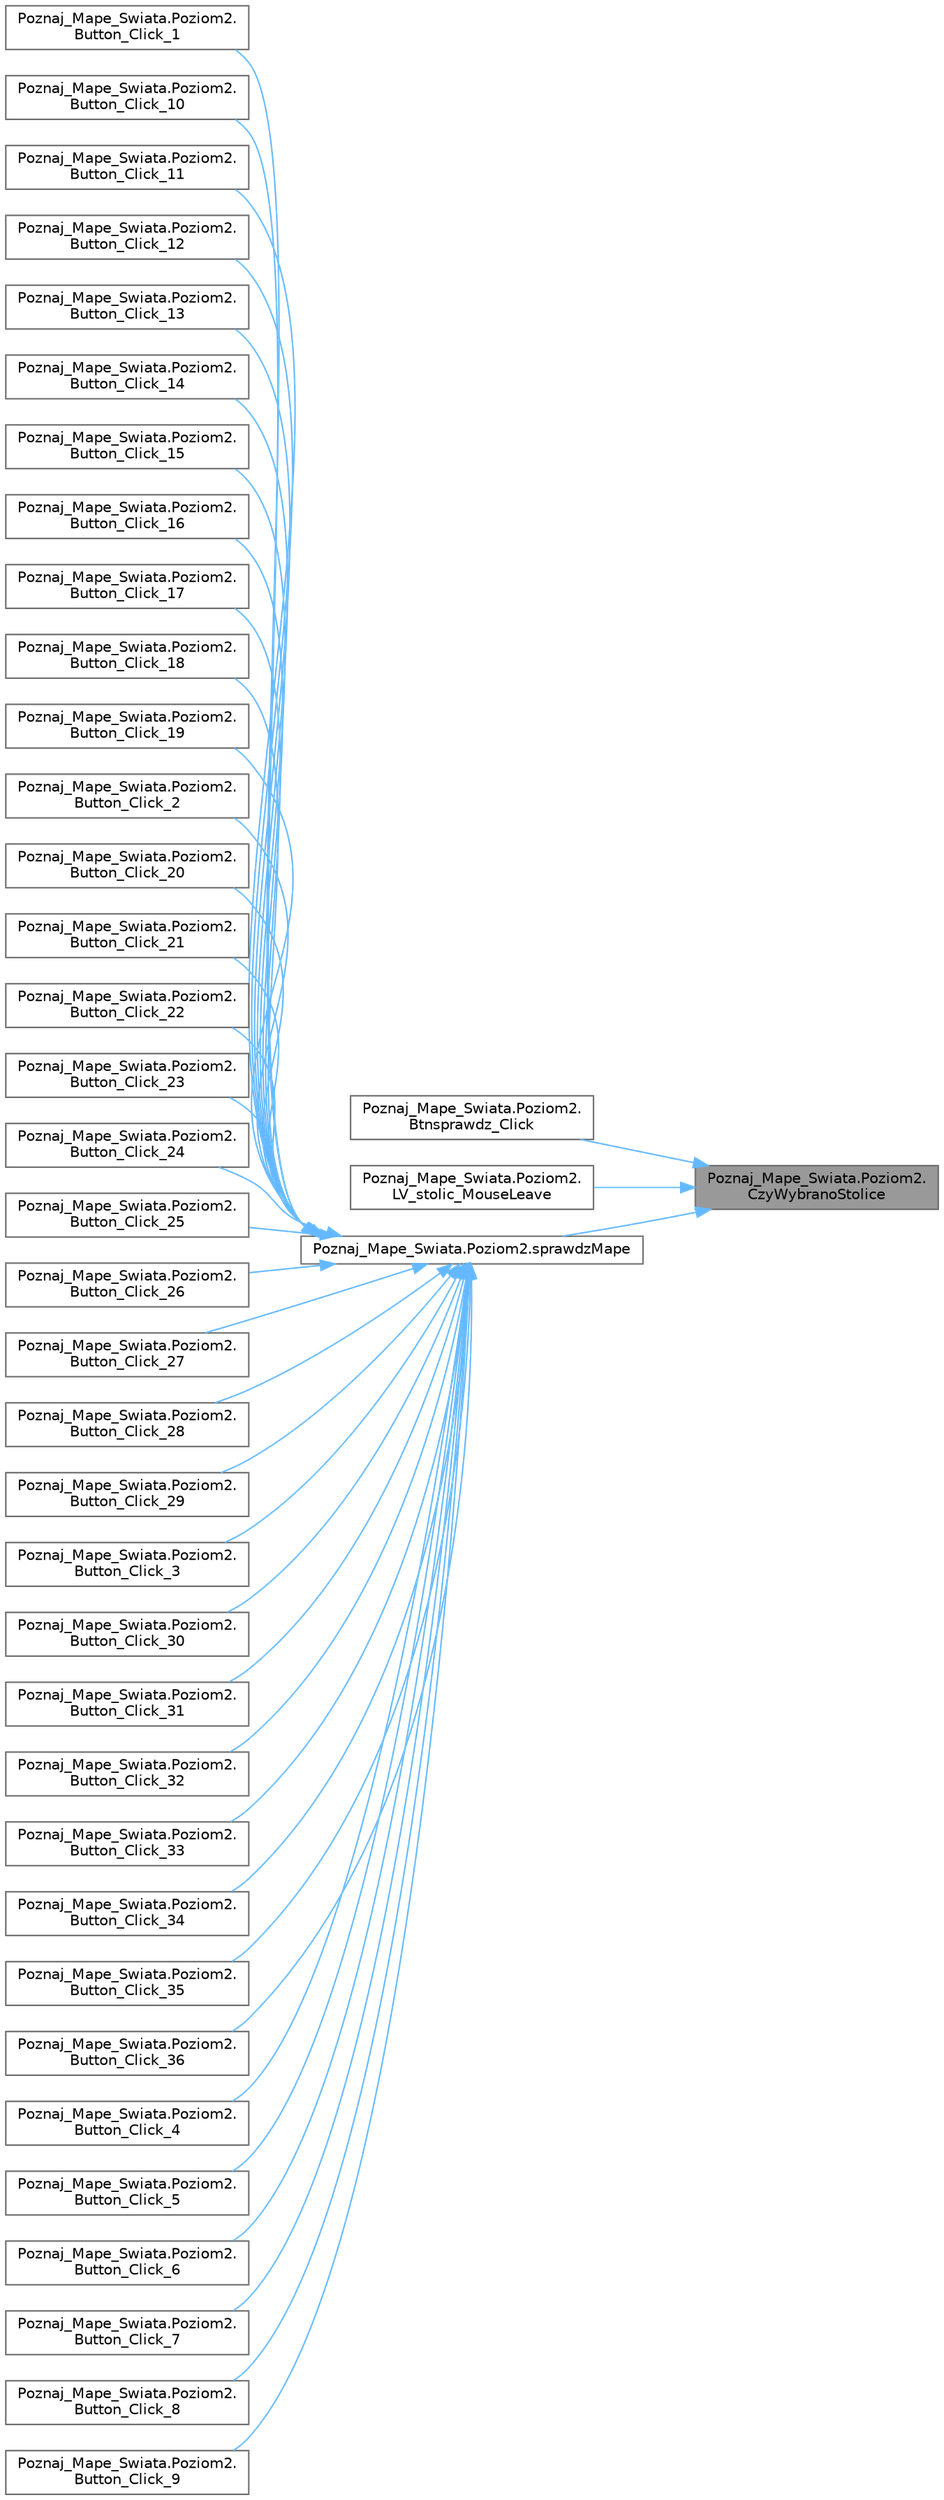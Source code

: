 digraph "Poznaj_Mape_Swiata.Poziom2.CzyWybranoStolice"
{
 // LATEX_PDF_SIZE
  bgcolor="transparent";
  edge [fontname=Helvetica,fontsize=10,labelfontname=Helvetica,labelfontsize=10];
  node [fontname=Helvetica,fontsize=10,shape=box,height=0.2,width=0.4];
  rankdir="RL";
  Node1 [label="Poznaj_Mape_Swiata.Poziom2.\lCzyWybranoStolice",height=0.2,width=0.4,color="gray40", fillcolor="grey60", style="filled", fontcolor="black",tooltip="Metoda sprawdzająca, która stolica została wybrana do odgadnięcia"];
  Node1 -> Node2 [dir="back",color="steelblue1",style="solid"];
  Node2 [label="Poznaj_Mape_Swiata.Poziom2.\lBtnsprawdz_Click",height=0.2,width=0.4,color="grey40", fillcolor="white", style="filled",URL="$class_poznaj___mape___swiata_1_1_poziom2.html#a4579caba1b019f26c31dbc1f2ea39d0b",tooltip="Metoda odpowiedzialna za sprawdzenie czy wybrana stolica pasuje do wpisanego wojewodztwa"];
  Node1 -> Node3 [dir="back",color="steelblue1",style="solid"];
  Node3 [label="Poznaj_Mape_Swiata.Poziom2.\lLV_stolic_MouseLeave",height=0.2,width=0.4,color="grey40", fillcolor="white", style="filled",URL="$class_poznaj___mape___swiata_1_1_poziom2.html#a1b95f71dcefeb92a32b855a9e768811f",tooltip="Metoda odpowiedzialna za odczytanie z wylosowanej listy wybranego przez uzytkownika wojewodztwa"];
  Node1 -> Node4 [dir="back",color="steelblue1",style="solid"];
  Node4 [label="Poznaj_Mape_Swiata.Poziom2.sprawdzMape",height=0.2,width=0.4,color="grey40", fillcolor="white", style="filled",URL="$class_poznaj___mape___swiata_1_1_poziom2.html#a95ac24e4ed46d21a5a74109fabf07ffc",tooltip="Metoda odpowiedzialna za sprawdzenie poprawnosci zaznaczenia wojewodztwa na mapie"];
  Node4 -> Node5 [dir="back",color="steelblue1",style="solid"];
  Node5 [label="Poznaj_Mape_Swiata.Poziom2.\lButton_Click_1",height=0.2,width=0.4,color="grey40", fillcolor="white", style="filled",URL="$class_poznaj___mape___swiata_1_1_poziom2.html#a2ff0b8937191e4ae13c43de5d7eb0f82",tooltip="Klikniecie w dany obszar wojewodztwa"];
  Node4 -> Node6 [dir="back",color="steelblue1",style="solid"];
  Node6 [label="Poznaj_Mape_Swiata.Poziom2.\lButton_Click_10",height=0.2,width=0.4,color="grey40", fillcolor="white", style="filled",URL="$class_poznaj___mape___swiata_1_1_poziom2.html#af4251dd7107e3324695aa843e41744f3",tooltip="Klikniecie w dany obszar wojewodztwa"];
  Node4 -> Node7 [dir="back",color="steelblue1",style="solid"];
  Node7 [label="Poznaj_Mape_Swiata.Poziom2.\lButton_Click_11",height=0.2,width=0.4,color="grey40", fillcolor="white", style="filled",URL="$class_poznaj___mape___swiata_1_1_poziom2.html#a412cf518da718aed8cb0f415e18ab1f7",tooltip="Klikniecie w dany obszar wojewodztwa"];
  Node4 -> Node8 [dir="back",color="steelblue1",style="solid"];
  Node8 [label="Poznaj_Mape_Swiata.Poziom2.\lButton_Click_12",height=0.2,width=0.4,color="grey40", fillcolor="white", style="filled",URL="$class_poznaj___mape___swiata_1_1_poziom2.html#a0aa465cb2d1078fb7b9766b1f4943df7",tooltip="Klikniecie w dany obszar wojewodztwa"];
  Node4 -> Node9 [dir="back",color="steelblue1",style="solid"];
  Node9 [label="Poznaj_Mape_Swiata.Poziom2.\lButton_Click_13",height=0.2,width=0.4,color="grey40", fillcolor="white", style="filled",URL="$class_poznaj___mape___swiata_1_1_poziom2.html#adf79447663fdd9867325b515f9adc74b",tooltip="Klikniecie w dany obszar wojewodztwa"];
  Node4 -> Node10 [dir="back",color="steelblue1",style="solid"];
  Node10 [label="Poznaj_Mape_Swiata.Poziom2.\lButton_Click_14",height=0.2,width=0.4,color="grey40", fillcolor="white", style="filled",URL="$class_poznaj___mape___swiata_1_1_poziom2.html#ad1cd9879a3adcf2842b8ba7c1a77623b",tooltip="Klikniecie w dany obszar wojewodztwa"];
  Node4 -> Node11 [dir="back",color="steelblue1",style="solid"];
  Node11 [label="Poznaj_Mape_Swiata.Poziom2.\lButton_Click_15",height=0.2,width=0.4,color="grey40", fillcolor="white", style="filled",URL="$class_poznaj___mape___swiata_1_1_poziom2.html#a23b9ff925bc33050238b5fa63f755a00",tooltip="Klikniecie w dany obszar wojewodztwa"];
  Node4 -> Node12 [dir="back",color="steelblue1",style="solid"];
  Node12 [label="Poznaj_Mape_Swiata.Poziom2.\lButton_Click_16",height=0.2,width=0.4,color="grey40", fillcolor="white", style="filled",URL="$class_poznaj___mape___swiata_1_1_poziom2.html#a67d2fc70f872f2b40bc157fc62dac272",tooltip="Klikniecie w dany obszar wojewodztwa"];
  Node4 -> Node13 [dir="back",color="steelblue1",style="solid"];
  Node13 [label="Poznaj_Mape_Swiata.Poziom2.\lButton_Click_17",height=0.2,width=0.4,color="grey40", fillcolor="white", style="filled",URL="$class_poznaj___mape___swiata_1_1_poziom2.html#a774467660ff440bd0265424182571f5e",tooltip="Klikniecie w dany obszar wojewodztwa"];
  Node4 -> Node14 [dir="back",color="steelblue1",style="solid"];
  Node14 [label="Poznaj_Mape_Swiata.Poziom2.\lButton_Click_18",height=0.2,width=0.4,color="grey40", fillcolor="white", style="filled",URL="$class_poznaj___mape___swiata_1_1_poziom2.html#ac6ba1b1935ca279d0f3d630ec6fd89b0",tooltip="Klikniecie w dany obszar wojewodztwa"];
  Node4 -> Node15 [dir="back",color="steelblue1",style="solid"];
  Node15 [label="Poznaj_Mape_Swiata.Poziom2.\lButton_Click_19",height=0.2,width=0.4,color="grey40", fillcolor="white", style="filled",URL="$class_poznaj___mape___swiata_1_1_poziom2.html#a6eccc018b1241ca30f76414bbd8a850e",tooltip="Klikniecie w dany obszar wojewodztwa"];
  Node4 -> Node16 [dir="back",color="steelblue1",style="solid"];
  Node16 [label="Poznaj_Mape_Swiata.Poziom2.\lButton_Click_2",height=0.2,width=0.4,color="grey40", fillcolor="white", style="filled",URL="$class_poznaj___mape___swiata_1_1_poziom2.html#ae5aa2fbcdeef7a162ee17f86ccb1d7d5",tooltip="Klikniecie w dany obszar wojewodztwa"];
  Node4 -> Node17 [dir="back",color="steelblue1",style="solid"];
  Node17 [label="Poznaj_Mape_Swiata.Poziom2.\lButton_Click_20",height=0.2,width=0.4,color="grey40", fillcolor="white", style="filled",URL="$class_poznaj___mape___swiata_1_1_poziom2.html#ade5be227da67092af42c501eb3200088",tooltip="Klikniecie w dany obszar wojewodztwa"];
  Node4 -> Node18 [dir="back",color="steelblue1",style="solid"];
  Node18 [label="Poznaj_Mape_Swiata.Poziom2.\lButton_Click_21",height=0.2,width=0.4,color="grey40", fillcolor="white", style="filled",URL="$class_poznaj___mape___swiata_1_1_poziom2.html#a9863803201bef3778908c65007299351",tooltip="Klikniecie w dany obszar wojewodztwa"];
  Node4 -> Node19 [dir="back",color="steelblue1",style="solid"];
  Node19 [label="Poznaj_Mape_Swiata.Poziom2.\lButton_Click_22",height=0.2,width=0.4,color="grey40", fillcolor="white", style="filled",URL="$class_poznaj___mape___swiata_1_1_poziom2.html#a31d925b68bdecf9df492829854c6f000",tooltip="Klikniecie w dany obszar wojewodztwa"];
  Node4 -> Node20 [dir="back",color="steelblue1",style="solid"];
  Node20 [label="Poznaj_Mape_Swiata.Poziom2.\lButton_Click_23",height=0.2,width=0.4,color="grey40", fillcolor="white", style="filled",URL="$class_poznaj___mape___swiata_1_1_poziom2.html#a5edd682c1993b3dfa57eece231194ee2",tooltip="Klikniecie w dany obszar wojewodztwa"];
  Node4 -> Node21 [dir="back",color="steelblue1",style="solid"];
  Node21 [label="Poznaj_Mape_Swiata.Poziom2.\lButton_Click_24",height=0.2,width=0.4,color="grey40", fillcolor="white", style="filled",URL="$class_poznaj___mape___swiata_1_1_poziom2.html#a6a8f533c43d73d2127077c646d9b76a8",tooltip="Klikniecie w dany obszar wojewodztwa"];
  Node4 -> Node22 [dir="back",color="steelblue1",style="solid"];
  Node22 [label="Poznaj_Mape_Swiata.Poziom2.\lButton_Click_25",height=0.2,width=0.4,color="grey40", fillcolor="white", style="filled",URL="$class_poznaj___mape___swiata_1_1_poziom2.html#a6a549cb7310551ed43d090a9488fce49",tooltip="Klikniecie w dany obszar wojewodztwa"];
  Node4 -> Node23 [dir="back",color="steelblue1",style="solid"];
  Node23 [label="Poznaj_Mape_Swiata.Poziom2.\lButton_Click_26",height=0.2,width=0.4,color="grey40", fillcolor="white", style="filled",URL="$class_poznaj___mape___swiata_1_1_poziom2.html#af4930bb4ba1ce629057b669c38b3ab61",tooltip="Klikniecie w dany obszar wojewodztwa"];
  Node4 -> Node24 [dir="back",color="steelblue1",style="solid"];
  Node24 [label="Poznaj_Mape_Swiata.Poziom2.\lButton_Click_27",height=0.2,width=0.4,color="grey40", fillcolor="white", style="filled",URL="$class_poznaj___mape___swiata_1_1_poziom2.html#ae9f40b81567441dd7f79c5943e6bc8b6",tooltip="Klikniecie w dany obszar wojewodztwa"];
  Node4 -> Node25 [dir="back",color="steelblue1",style="solid"];
  Node25 [label="Poznaj_Mape_Swiata.Poziom2.\lButton_Click_28",height=0.2,width=0.4,color="grey40", fillcolor="white", style="filled",URL="$class_poznaj___mape___swiata_1_1_poziom2.html#aba6fff30ae057475588d32e7327d29a1",tooltip="Klikniecie w dany obszar wojewodztwa"];
  Node4 -> Node26 [dir="back",color="steelblue1",style="solid"];
  Node26 [label="Poznaj_Mape_Swiata.Poziom2.\lButton_Click_29",height=0.2,width=0.4,color="grey40", fillcolor="white", style="filled",URL="$class_poznaj___mape___swiata_1_1_poziom2.html#a9c24228c9e40950f74f21ff6aa418cab",tooltip="Klikniecie w dany obszar wojewodztwa"];
  Node4 -> Node27 [dir="back",color="steelblue1",style="solid"];
  Node27 [label="Poznaj_Mape_Swiata.Poziom2.\lButton_Click_3",height=0.2,width=0.4,color="grey40", fillcolor="white", style="filled",URL="$class_poznaj___mape___swiata_1_1_poziom2.html#a67573e1eefca6e41c91295ee038f27f9",tooltip="Klikniecie w dany obszar wojewodztwa"];
  Node4 -> Node28 [dir="back",color="steelblue1",style="solid"];
  Node28 [label="Poznaj_Mape_Swiata.Poziom2.\lButton_Click_30",height=0.2,width=0.4,color="grey40", fillcolor="white", style="filled",URL="$class_poznaj___mape___swiata_1_1_poziom2.html#a4cd4ca3b3ab6e0b90a2c61b16bcb3eff",tooltip="Klikniecie w dany obszar wojewodztwa"];
  Node4 -> Node29 [dir="back",color="steelblue1",style="solid"];
  Node29 [label="Poznaj_Mape_Swiata.Poziom2.\lButton_Click_31",height=0.2,width=0.4,color="grey40", fillcolor="white", style="filled",URL="$class_poznaj___mape___swiata_1_1_poziom2.html#a528c4c15aa255c45805e0d06a3b0cb0e",tooltip="Klikniecie w dany obszar wojewodztwa"];
  Node4 -> Node30 [dir="back",color="steelblue1",style="solid"];
  Node30 [label="Poznaj_Mape_Swiata.Poziom2.\lButton_Click_32",height=0.2,width=0.4,color="grey40", fillcolor="white", style="filled",URL="$class_poznaj___mape___swiata_1_1_poziom2.html#aed5eb1296c5923eb6daefbcefe10fb85",tooltip="Klikniecie w dany obszar wojewodztwa"];
  Node4 -> Node31 [dir="back",color="steelblue1",style="solid"];
  Node31 [label="Poznaj_Mape_Swiata.Poziom2.\lButton_Click_33",height=0.2,width=0.4,color="grey40", fillcolor="white", style="filled",URL="$class_poznaj___mape___swiata_1_1_poziom2.html#a4fe9537091af2e386556f5ac8f371a0d",tooltip="Klikniecie w dany obszar wojewodztwa"];
  Node4 -> Node32 [dir="back",color="steelblue1",style="solid"];
  Node32 [label="Poznaj_Mape_Swiata.Poziom2.\lButton_Click_34",height=0.2,width=0.4,color="grey40", fillcolor="white", style="filled",URL="$class_poznaj___mape___swiata_1_1_poziom2.html#af90d3ee2560700fde784962b11c55832",tooltip="Klikniecie w dany obszar wojewodztwa"];
  Node4 -> Node33 [dir="back",color="steelblue1",style="solid"];
  Node33 [label="Poznaj_Mape_Swiata.Poziom2.\lButton_Click_35",height=0.2,width=0.4,color="grey40", fillcolor="white", style="filled",URL="$class_poznaj___mape___swiata_1_1_poziom2.html#ae352982670045b83ad83b7fa2fc5241d",tooltip="Klikniecie w dany obszar wojewodztwa"];
  Node4 -> Node34 [dir="back",color="steelblue1",style="solid"];
  Node34 [label="Poznaj_Mape_Swiata.Poziom2.\lButton_Click_36",height=0.2,width=0.4,color="grey40", fillcolor="white", style="filled",URL="$class_poznaj___mape___swiata_1_1_poziom2.html#aa0d1ae6fcfb357eb9b054c0eb84e3107",tooltip="Klikniecie w dany obszar wojewodztwa"];
  Node4 -> Node35 [dir="back",color="steelblue1",style="solid"];
  Node35 [label="Poznaj_Mape_Swiata.Poziom2.\lButton_Click_4",height=0.2,width=0.4,color="grey40", fillcolor="white", style="filled",URL="$class_poznaj___mape___swiata_1_1_poziom2.html#a4b62b57f690a10a7b123342725432993",tooltip="Klikniecie w dany obszar wojewodztwa"];
  Node4 -> Node36 [dir="back",color="steelblue1",style="solid"];
  Node36 [label="Poznaj_Mape_Swiata.Poziom2.\lButton_Click_5",height=0.2,width=0.4,color="grey40", fillcolor="white", style="filled",URL="$class_poznaj___mape___swiata_1_1_poziom2.html#a8af941686f44d4b62045385d92a4a42e",tooltip="Klikniecie w dany obszar wojewodztwa"];
  Node4 -> Node37 [dir="back",color="steelblue1",style="solid"];
  Node37 [label="Poznaj_Mape_Swiata.Poziom2.\lButton_Click_6",height=0.2,width=0.4,color="grey40", fillcolor="white", style="filled",URL="$class_poznaj___mape___swiata_1_1_poziom2.html#aa803ae560f65a090353494222c2beea1",tooltip="Klikniecie w dany obszar wojewodztwa"];
  Node4 -> Node38 [dir="back",color="steelblue1",style="solid"];
  Node38 [label="Poznaj_Mape_Swiata.Poziom2.\lButton_Click_7",height=0.2,width=0.4,color="grey40", fillcolor="white", style="filled",URL="$class_poznaj___mape___swiata_1_1_poziom2.html#a182656059ff1c799d5f128f14542a190",tooltip="Klikniecie w dany obszar wojewodztwa"];
  Node4 -> Node39 [dir="back",color="steelblue1",style="solid"];
  Node39 [label="Poznaj_Mape_Swiata.Poziom2.\lButton_Click_8",height=0.2,width=0.4,color="grey40", fillcolor="white", style="filled",URL="$class_poznaj___mape___swiata_1_1_poziom2.html#a4ad62baad36a597eb40516e2f04e0d14",tooltip="Klikniecie w dany obszar wojewodztwa"];
  Node4 -> Node40 [dir="back",color="steelblue1",style="solid"];
  Node40 [label="Poznaj_Mape_Swiata.Poziom2.\lButton_Click_9",height=0.2,width=0.4,color="grey40", fillcolor="white", style="filled",URL="$class_poznaj___mape___swiata_1_1_poziom2.html#a53230bfa919adb56c6844f3bdd252351",tooltip="Klikniecie w dany obszar wojewodztwa"];
}
